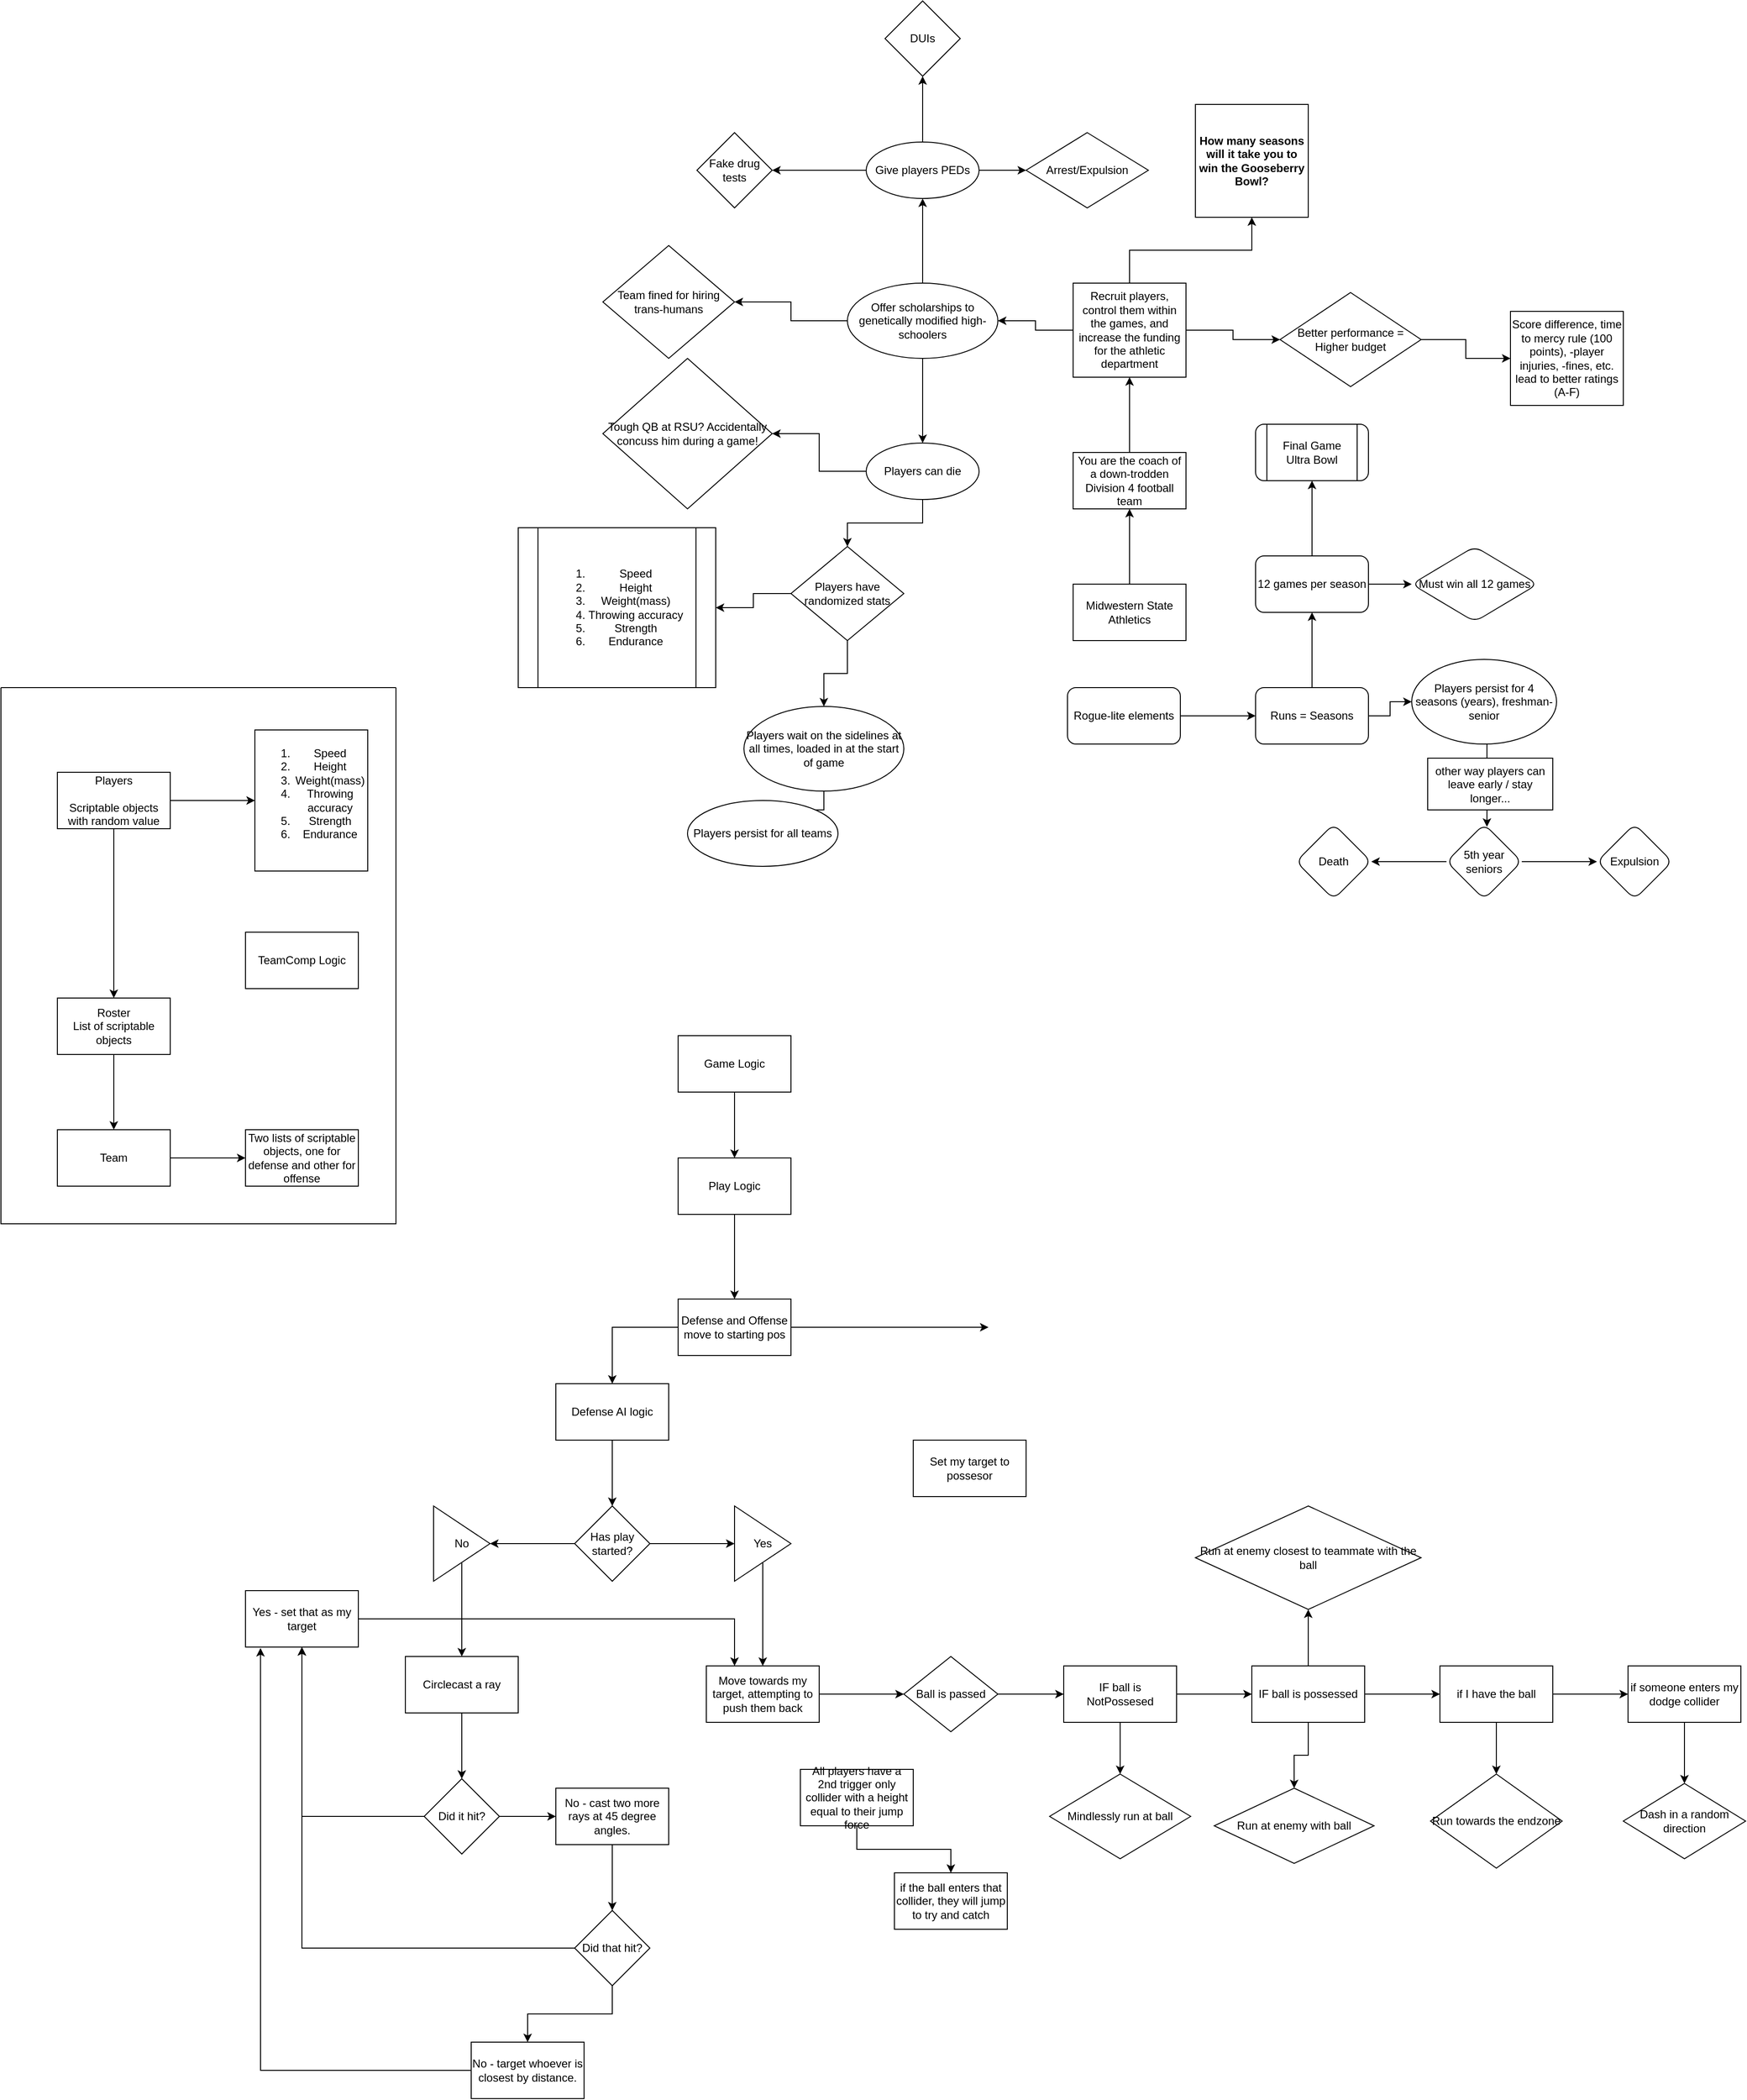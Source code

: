<mxfile version="20.5.1" type="github">
  <diagram id="C5RBs43oDa-KdzZeNtuy" name="Page-1">
    <mxGraphModel dx="2089" dy="1869" grid="1" gridSize="10" guides="1" tooltips="1" connect="1" arrows="1" fold="1" page="1" pageScale="1" pageWidth="827" pageHeight="1169" math="0" shadow="0">
      <root>
        <mxCell id="WIyWlLk6GJQsqaUBKTNV-0" />
        <mxCell id="WIyWlLk6GJQsqaUBKTNV-1" parent="WIyWlLk6GJQsqaUBKTNV-0" />
        <mxCell id="fkuL-reos0wc2JTZ_Lem-20" value="" style="edgeStyle=orthogonalEdgeStyle;rounded=0;orthogonalLoop=1;jettySize=auto;html=1;" parent="WIyWlLk6GJQsqaUBKTNV-1" source="fkuL-reos0wc2JTZ_Lem-0" target="fkuL-reos0wc2JTZ_Lem-19" edge="1">
          <mxGeometry relative="1" as="geometry" />
        </mxCell>
        <mxCell id="fkuL-reos0wc2JTZ_Lem-0" value="Midwestern State Athletics" style="rounded=0;whiteSpace=wrap;html=1;" parent="WIyWlLk6GJQsqaUBKTNV-1" vertex="1">
          <mxGeometry x="360" y="370" width="120" height="60" as="geometry" />
        </mxCell>
        <mxCell id="fkuL-reos0wc2JTZ_Lem-3" value="" style="edgeStyle=orthogonalEdgeStyle;rounded=0;orthogonalLoop=1;jettySize=auto;html=1;" parent="WIyWlLk6GJQsqaUBKTNV-1" source="fkuL-reos0wc2JTZ_Lem-1" target="fkuL-reos0wc2JTZ_Lem-2" edge="1">
          <mxGeometry relative="1" as="geometry" />
        </mxCell>
        <mxCell id="fkuL-reos0wc2JTZ_Lem-1" value="&lt;div&gt;Rogue-lite elements&lt;/div&gt;" style="rounded=1;whiteSpace=wrap;html=1;" parent="WIyWlLk6GJQsqaUBKTNV-1" vertex="1">
          <mxGeometry x="354" y="480" width="120" height="60" as="geometry" />
        </mxCell>
        <mxCell id="fkuL-reos0wc2JTZ_Lem-5" value="" style="edgeStyle=orthogonalEdgeStyle;rounded=0;orthogonalLoop=1;jettySize=auto;html=1;" parent="WIyWlLk6GJQsqaUBKTNV-1" source="fkuL-reos0wc2JTZ_Lem-2" target="fkuL-reos0wc2JTZ_Lem-4" edge="1">
          <mxGeometry relative="1" as="geometry" />
        </mxCell>
        <mxCell id="fkuL-reos0wc2JTZ_Lem-14" value="" style="edgeStyle=orthogonalEdgeStyle;rounded=0;orthogonalLoop=1;jettySize=auto;html=1;" parent="WIyWlLk6GJQsqaUBKTNV-1" source="fkuL-reos0wc2JTZ_Lem-2" target="fkuL-reos0wc2JTZ_Lem-13" edge="1">
          <mxGeometry relative="1" as="geometry" />
        </mxCell>
        <mxCell id="fkuL-reos0wc2JTZ_Lem-2" value="&lt;div&gt;Runs = Seasons&lt;/div&gt;" style="rounded=1;whiteSpace=wrap;html=1;" parent="WIyWlLk6GJQsqaUBKTNV-1" vertex="1">
          <mxGeometry x="554" y="480" width="120" height="60" as="geometry" />
        </mxCell>
        <mxCell id="fkuL-reos0wc2JTZ_Lem-7" value="" style="edgeStyle=orthogonalEdgeStyle;rounded=0;orthogonalLoop=1;jettySize=auto;html=1;" parent="WIyWlLk6GJQsqaUBKTNV-1" source="fkuL-reos0wc2JTZ_Lem-4" target="fkuL-reos0wc2JTZ_Lem-6" edge="1">
          <mxGeometry relative="1" as="geometry">
            <Array as="points">
              <mxPoint x="800" y="580" />
              <mxPoint x="800" y="580" />
            </Array>
          </mxGeometry>
        </mxCell>
        <mxCell id="fkuL-reos0wc2JTZ_Lem-4" value="Players persist for 4 seasons (years), freshman-senior" style="ellipse;whiteSpace=wrap;html=1;rounded=1;" parent="WIyWlLk6GJQsqaUBKTNV-1" vertex="1">
          <mxGeometry x="720" y="450" width="154" height="90" as="geometry" />
        </mxCell>
        <mxCell id="fkuL-reos0wc2JTZ_Lem-9" value="" style="edgeStyle=orthogonalEdgeStyle;rounded=0;orthogonalLoop=1;jettySize=auto;html=1;" parent="WIyWlLk6GJQsqaUBKTNV-1" source="fkuL-reos0wc2JTZ_Lem-6" target="fkuL-reos0wc2JTZ_Lem-8" edge="1">
          <mxGeometry relative="1" as="geometry" />
        </mxCell>
        <mxCell id="fkuL-reos0wc2JTZ_Lem-11" value="" style="edgeStyle=orthogonalEdgeStyle;rounded=0;orthogonalLoop=1;jettySize=auto;html=1;" parent="WIyWlLk6GJQsqaUBKTNV-1" source="fkuL-reos0wc2JTZ_Lem-6" target="fkuL-reos0wc2JTZ_Lem-10" edge="1">
          <mxGeometry relative="1" as="geometry" />
        </mxCell>
        <mxCell id="fkuL-reos0wc2JTZ_Lem-6" value="5th year seniors" style="rhombus;whiteSpace=wrap;html=1;rounded=1;" parent="WIyWlLk6GJQsqaUBKTNV-1" vertex="1">
          <mxGeometry x="757" y="625" width="80" height="80" as="geometry" />
        </mxCell>
        <mxCell id="fkuL-reos0wc2JTZ_Lem-8" value="Expulsion" style="rhombus;whiteSpace=wrap;html=1;rounded=1;" parent="WIyWlLk6GJQsqaUBKTNV-1" vertex="1">
          <mxGeometry x="917" y="625" width="80" height="80" as="geometry" />
        </mxCell>
        <mxCell id="fkuL-reos0wc2JTZ_Lem-10" value="&lt;div&gt;Death&lt;/div&gt;" style="rhombus;whiteSpace=wrap;html=1;rounded=1;" parent="WIyWlLk6GJQsqaUBKTNV-1" vertex="1">
          <mxGeometry x="597" y="625" width="80" height="80" as="geometry" />
        </mxCell>
        <mxCell id="fkuL-reos0wc2JTZ_Lem-12" value="other way players can leave early / stay longer..." style="rounded=0;whiteSpace=wrap;html=1;" parent="WIyWlLk6GJQsqaUBKTNV-1" vertex="1">
          <mxGeometry x="737" y="555" width="133" height="55" as="geometry" />
        </mxCell>
        <mxCell id="fkuL-reos0wc2JTZ_Lem-16" value="" style="edgeStyle=orthogonalEdgeStyle;rounded=0;orthogonalLoop=1;jettySize=auto;html=1;" parent="WIyWlLk6GJQsqaUBKTNV-1" source="fkuL-reos0wc2JTZ_Lem-13" target="fkuL-reos0wc2JTZ_Lem-15" edge="1">
          <mxGeometry relative="1" as="geometry" />
        </mxCell>
        <mxCell id="fkuL-reos0wc2JTZ_Lem-18" value="" style="edgeStyle=orthogonalEdgeStyle;rounded=0;orthogonalLoop=1;jettySize=auto;html=1;" parent="WIyWlLk6GJQsqaUBKTNV-1" source="fkuL-reos0wc2JTZ_Lem-13" target="fkuL-reos0wc2JTZ_Lem-17" edge="1">
          <mxGeometry relative="1" as="geometry" />
        </mxCell>
        <mxCell id="fkuL-reos0wc2JTZ_Lem-13" value="12 games per season" style="whiteSpace=wrap;html=1;rounded=1;" parent="WIyWlLk6GJQsqaUBKTNV-1" vertex="1">
          <mxGeometry x="554" y="340" width="120" height="60" as="geometry" />
        </mxCell>
        <mxCell id="fkuL-reos0wc2JTZ_Lem-15" value="&lt;div&gt;Final Game&lt;/div&gt;&lt;div&gt;Ultra Bowl&lt;br&gt;&lt;/div&gt;" style="shape=process;whiteSpace=wrap;html=1;backgroundOutline=1;rounded=1;" parent="WIyWlLk6GJQsqaUBKTNV-1" vertex="1">
          <mxGeometry x="554" y="200" width="120" height="60" as="geometry" />
        </mxCell>
        <mxCell id="fkuL-reos0wc2JTZ_Lem-17" value="Must win all 12 games" style="rhombus;whiteSpace=wrap;html=1;rounded=1;" parent="WIyWlLk6GJQsqaUBKTNV-1" vertex="1">
          <mxGeometry x="720" y="330" width="134" height="80" as="geometry" />
        </mxCell>
        <mxCell id="fkuL-reos0wc2JTZ_Lem-22" value="" style="edgeStyle=orthogonalEdgeStyle;rounded=0;orthogonalLoop=1;jettySize=auto;html=1;" parent="WIyWlLk6GJQsqaUBKTNV-1" source="fkuL-reos0wc2JTZ_Lem-19" target="fkuL-reos0wc2JTZ_Lem-21" edge="1">
          <mxGeometry relative="1" as="geometry" />
        </mxCell>
        <mxCell id="fkuL-reos0wc2JTZ_Lem-19" value="You are the coach of a down-trodden Division 4 football team" style="whiteSpace=wrap;html=1;rounded=0;" parent="WIyWlLk6GJQsqaUBKTNV-1" vertex="1">
          <mxGeometry x="360" y="230" width="120" height="60" as="geometry" />
        </mxCell>
        <mxCell id="fkuL-reos0wc2JTZ_Lem-24" value="" style="edgeStyle=orthogonalEdgeStyle;rounded=0;orthogonalLoop=1;jettySize=auto;html=1;" parent="WIyWlLk6GJQsqaUBKTNV-1" source="fkuL-reos0wc2JTZ_Lem-21" target="fkuL-reos0wc2JTZ_Lem-23" edge="1">
          <mxGeometry relative="1" as="geometry" />
        </mxCell>
        <mxCell id="fkuL-reos0wc2JTZ_Lem-28" value="" style="edgeStyle=orthogonalEdgeStyle;rounded=0;orthogonalLoop=1;jettySize=auto;html=1;" parent="WIyWlLk6GJQsqaUBKTNV-1" source="fkuL-reos0wc2JTZ_Lem-21" target="fkuL-reos0wc2JTZ_Lem-27" edge="1">
          <mxGeometry relative="1" as="geometry" />
        </mxCell>
        <mxCell id="fkuL-reos0wc2JTZ_Lem-53" style="edgeStyle=orthogonalEdgeStyle;rounded=0;orthogonalLoop=1;jettySize=auto;html=1;exitX=0.5;exitY=0;exitDx=0;exitDy=0;" parent="WIyWlLk6GJQsqaUBKTNV-1" source="fkuL-reos0wc2JTZ_Lem-21" target="fkuL-reos0wc2JTZ_Lem-52" edge="1">
          <mxGeometry relative="1" as="geometry" />
        </mxCell>
        <mxCell id="fkuL-reos0wc2JTZ_Lem-21" value="Recruit players, control them within the games, and increase the funding for the athletic department" style="rounded=0;whiteSpace=wrap;html=1;" parent="WIyWlLk6GJQsqaUBKTNV-1" vertex="1">
          <mxGeometry x="360" y="50" width="120" height="100" as="geometry" />
        </mxCell>
        <mxCell id="fkuL-reos0wc2JTZ_Lem-26" value="" style="edgeStyle=orthogonalEdgeStyle;rounded=0;orthogonalLoop=1;jettySize=auto;html=1;" parent="WIyWlLk6GJQsqaUBKTNV-1" source="fkuL-reos0wc2JTZ_Lem-23" target="fkuL-reos0wc2JTZ_Lem-25" edge="1">
          <mxGeometry relative="1" as="geometry" />
        </mxCell>
        <mxCell id="fkuL-reos0wc2JTZ_Lem-23" value="Better performance = Higher budget" style="rhombus;whiteSpace=wrap;html=1;rounded=0;" parent="WIyWlLk6GJQsqaUBKTNV-1" vertex="1">
          <mxGeometry x="580" y="60" width="150" height="100" as="geometry" />
        </mxCell>
        <mxCell id="fkuL-reos0wc2JTZ_Lem-25" value="Score difference, time to mercy rule (100 points), -player injuries, -fines, etc. lead to better ratings (A-F)" style="whiteSpace=wrap;html=1;rounded=0;" parent="WIyWlLk6GJQsqaUBKTNV-1" vertex="1">
          <mxGeometry x="825" y="80" width="120" height="100" as="geometry" />
        </mxCell>
        <mxCell id="fkuL-reos0wc2JTZ_Lem-30" value="" style="edgeStyle=orthogonalEdgeStyle;rounded=0;orthogonalLoop=1;jettySize=auto;html=1;" parent="WIyWlLk6GJQsqaUBKTNV-1" source="fkuL-reos0wc2JTZ_Lem-27" target="fkuL-reos0wc2JTZ_Lem-29" edge="1">
          <mxGeometry relative="1" as="geometry" />
        </mxCell>
        <mxCell id="fkuL-reos0wc2JTZ_Lem-38" value="" style="edgeStyle=orthogonalEdgeStyle;rounded=0;orthogonalLoop=1;jettySize=auto;html=1;" parent="WIyWlLk6GJQsqaUBKTNV-1" source="fkuL-reos0wc2JTZ_Lem-27" target="fkuL-reos0wc2JTZ_Lem-37" edge="1">
          <mxGeometry relative="1" as="geometry" />
        </mxCell>
        <mxCell id="fkuL-reos0wc2JTZ_Lem-40" value="" style="edgeStyle=orthogonalEdgeStyle;rounded=0;orthogonalLoop=1;jettySize=auto;html=1;" parent="WIyWlLk6GJQsqaUBKTNV-1" source="fkuL-reos0wc2JTZ_Lem-27" target="fkuL-reos0wc2JTZ_Lem-39" edge="1">
          <mxGeometry relative="1" as="geometry" />
        </mxCell>
        <mxCell id="fkuL-reos0wc2JTZ_Lem-27" value="Offer scholarships to genetically modified high-schoolers" style="ellipse;whiteSpace=wrap;html=1;rounded=0;" parent="WIyWlLk6GJQsqaUBKTNV-1" vertex="1">
          <mxGeometry x="120" y="50" width="160" height="80" as="geometry" />
        </mxCell>
        <mxCell id="fkuL-reos0wc2JTZ_Lem-32" value="" style="edgeStyle=orthogonalEdgeStyle;rounded=0;orthogonalLoop=1;jettySize=auto;html=1;" parent="WIyWlLk6GJQsqaUBKTNV-1" source="fkuL-reos0wc2JTZ_Lem-29" target="fkuL-reos0wc2JTZ_Lem-31" edge="1">
          <mxGeometry relative="1" as="geometry" />
        </mxCell>
        <mxCell id="fkuL-reos0wc2JTZ_Lem-34" value="" style="edgeStyle=orthogonalEdgeStyle;rounded=0;orthogonalLoop=1;jettySize=auto;html=1;" parent="WIyWlLk6GJQsqaUBKTNV-1" source="fkuL-reos0wc2JTZ_Lem-29" target="fkuL-reos0wc2JTZ_Lem-33" edge="1">
          <mxGeometry relative="1" as="geometry" />
        </mxCell>
        <mxCell id="fkuL-reos0wc2JTZ_Lem-36" value="" style="edgeStyle=orthogonalEdgeStyle;rounded=0;orthogonalLoop=1;jettySize=auto;html=1;" parent="WIyWlLk6GJQsqaUBKTNV-1" source="fkuL-reos0wc2JTZ_Lem-29" target="fkuL-reos0wc2JTZ_Lem-35" edge="1">
          <mxGeometry relative="1" as="geometry" />
        </mxCell>
        <mxCell id="fkuL-reos0wc2JTZ_Lem-29" value="Give players PEDs" style="ellipse;whiteSpace=wrap;html=1;rounded=0;" parent="WIyWlLk6GJQsqaUBKTNV-1" vertex="1">
          <mxGeometry x="140" y="-100" width="120" height="60" as="geometry" />
        </mxCell>
        <mxCell id="fkuL-reos0wc2JTZ_Lem-31" value="Fake drug tests" style="rhombus;whiteSpace=wrap;html=1;rounded=0;" parent="WIyWlLk6GJQsqaUBKTNV-1" vertex="1">
          <mxGeometry x="-40" y="-110" width="80" height="80" as="geometry" />
        </mxCell>
        <mxCell id="fkuL-reos0wc2JTZ_Lem-33" value="DUIs" style="rhombus;whiteSpace=wrap;html=1;rounded=0;" parent="WIyWlLk6GJQsqaUBKTNV-1" vertex="1">
          <mxGeometry x="160" y="-250" width="80" height="80" as="geometry" />
        </mxCell>
        <mxCell id="fkuL-reos0wc2JTZ_Lem-35" value="Arrest/Expulsion" style="rhombus;whiteSpace=wrap;html=1;rounded=0;" parent="WIyWlLk6GJQsqaUBKTNV-1" vertex="1">
          <mxGeometry x="310" y="-110" width="130" height="80" as="geometry" />
        </mxCell>
        <mxCell id="fkuL-reos0wc2JTZ_Lem-37" value="Team fined for hiring trans-humans" style="rhombus;whiteSpace=wrap;html=1;rounded=0;" parent="WIyWlLk6GJQsqaUBKTNV-1" vertex="1">
          <mxGeometry x="-140" y="10" width="140" height="120" as="geometry" />
        </mxCell>
        <mxCell id="fkuL-reos0wc2JTZ_Lem-42" value="" style="edgeStyle=orthogonalEdgeStyle;rounded=0;orthogonalLoop=1;jettySize=auto;html=1;" parent="WIyWlLk6GJQsqaUBKTNV-1" source="fkuL-reos0wc2JTZ_Lem-39" target="fkuL-reos0wc2JTZ_Lem-41" edge="1">
          <mxGeometry relative="1" as="geometry" />
        </mxCell>
        <mxCell id="fkuL-reos0wc2JTZ_Lem-44" value="" style="edgeStyle=orthogonalEdgeStyle;rounded=0;orthogonalLoop=1;jettySize=auto;html=1;" parent="WIyWlLk6GJQsqaUBKTNV-1" source="fkuL-reos0wc2JTZ_Lem-39" target="fkuL-reos0wc2JTZ_Lem-43" edge="1">
          <mxGeometry relative="1" as="geometry" />
        </mxCell>
        <mxCell id="fkuL-reos0wc2JTZ_Lem-39" value="Players can die" style="ellipse;whiteSpace=wrap;html=1;rounded=0;" parent="WIyWlLk6GJQsqaUBKTNV-1" vertex="1">
          <mxGeometry x="140" y="220" width="120" height="60" as="geometry" />
        </mxCell>
        <mxCell id="fkuL-reos0wc2JTZ_Lem-41" value="Tough QB at RSU? Accidentally concuss him during a game!" style="rhombus;whiteSpace=wrap;html=1;rounded=0;" parent="WIyWlLk6GJQsqaUBKTNV-1" vertex="1">
          <mxGeometry x="-140" y="130" width="180" height="160" as="geometry" />
        </mxCell>
        <mxCell id="fkuL-reos0wc2JTZ_Lem-46" value="" style="edgeStyle=orthogonalEdgeStyle;rounded=0;orthogonalLoop=1;jettySize=auto;html=1;" parent="WIyWlLk6GJQsqaUBKTNV-1" source="fkuL-reos0wc2JTZ_Lem-43" target="fkuL-reos0wc2JTZ_Lem-45" edge="1">
          <mxGeometry relative="1" as="geometry" />
        </mxCell>
        <mxCell id="fkuL-reos0wc2JTZ_Lem-48" value="" style="edgeStyle=orthogonalEdgeStyle;rounded=0;orthogonalLoop=1;jettySize=auto;html=1;" parent="WIyWlLk6GJQsqaUBKTNV-1" source="fkuL-reos0wc2JTZ_Lem-43" target="fkuL-reos0wc2JTZ_Lem-47" edge="1">
          <mxGeometry relative="1" as="geometry" />
        </mxCell>
        <mxCell id="fkuL-reos0wc2JTZ_Lem-43" value="Players have randomized stats" style="rhombus;whiteSpace=wrap;html=1;rounded=0;" parent="WIyWlLk6GJQsqaUBKTNV-1" vertex="1">
          <mxGeometry x="60" y="330" width="120" height="100" as="geometry" />
        </mxCell>
        <mxCell id="fkuL-reos0wc2JTZ_Lem-45" value="&lt;ol&gt;&lt;li&gt;Speed&lt;/li&gt;&lt;li&gt;Height&lt;/li&gt;&lt;li&gt;Weight(mass)&lt;/li&gt;&lt;li&gt;Throwing accuracy&lt;/li&gt;&lt;li&gt;Strength&lt;/li&gt;&lt;li&gt;Endurance&lt;/li&gt;&lt;/ol&gt;" style="shape=process;whiteSpace=wrap;html=1;backgroundOutline=1;rounded=0;" parent="WIyWlLk6GJQsqaUBKTNV-1" vertex="1">
          <mxGeometry x="-230" y="310" width="210" height="170" as="geometry" />
        </mxCell>
        <mxCell id="fkuL-reos0wc2JTZ_Lem-50" value="" style="edgeStyle=orthogonalEdgeStyle;rounded=0;orthogonalLoop=1;jettySize=auto;html=1;" parent="WIyWlLk6GJQsqaUBKTNV-1" source="fkuL-reos0wc2JTZ_Lem-47" target="fkuL-reos0wc2JTZ_Lem-49" edge="1">
          <mxGeometry relative="1" as="geometry" />
        </mxCell>
        <mxCell id="fkuL-reos0wc2JTZ_Lem-47" value="Players wait on the sidelines at all times, loaded in at the start of game" style="ellipse;whiteSpace=wrap;html=1;rounded=0;" parent="WIyWlLk6GJQsqaUBKTNV-1" vertex="1">
          <mxGeometry x="10" y="500" width="170" height="90" as="geometry" />
        </mxCell>
        <mxCell id="fkuL-reos0wc2JTZ_Lem-49" value="Players persist for all teams" style="ellipse;whiteSpace=wrap;html=1;rounded=0;" parent="WIyWlLk6GJQsqaUBKTNV-1" vertex="1">
          <mxGeometry x="-50" y="600" width="160" height="70" as="geometry" />
        </mxCell>
        <mxCell id="fkuL-reos0wc2JTZ_Lem-52" value="How many seasons will it take you to win the Gooseberry Bowl?" style="whiteSpace=wrap;html=1;aspect=fixed;fontStyle=1" parent="WIyWlLk6GJQsqaUBKTNV-1" vertex="1">
          <mxGeometry x="490" y="-140" width="120" height="120" as="geometry" />
        </mxCell>
        <mxCell id="LwD_ZqBrf5zIX4M86DuJ-2" value="" style="edgeStyle=orthogonalEdgeStyle;rounded=0;orthogonalLoop=1;jettySize=auto;html=1;" edge="1" parent="WIyWlLk6GJQsqaUBKTNV-1" source="LwD_ZqBrf5zIX4M86DuJ-0" target="LwD_ZqBrf5zIX4M86DuJ-1">
          <mxGeometry relative="1" as="geometry" />
        </mxCell>
        <mxCell id="LwD_ZqBrf5zIX4M86DuJ-0" value="Game Logic" style="rounded=0;whiteSpace=wrap;html=1;" vertex="1" parent="WIyWlLk6GJQsqaUBKTNV-1">
          <mxGeometry x="-60" y="850" width="120" height="60" as="geometry" />
        </mxCell>
        <mxCell id="LwD_ZqBrf5zIX4M86DuJ-4" style="edgeStyle=orthogonalEdgeStyle;rounded=0;orthogonalLoop=1;jettySize=auto;html=1;" edge="1" parent="WIyWlLk6GJQsqaUBKTNV-1" source="LwD_ZqBrf5zIX4M86DuJ-1" target="LwD_ZqBrf5zIX4M86DuJ-3">
          <mxGeometry relative="1" as="geometry" />
        </mxCell>
        <mxCell id="LwD_ZqBrf5zIX4M86DuJ-1" value="&lt;div&gt;Play Logic&lt;/div&gt;" style="rounded=0;whiteSpace=wrap;html=1;" vertex="1" parent="WIyWlLk6GJQsqaUBKTNV-1">
          <mxGeometry x="-60" y="980" width="120" height="60" as="geometry" />
        </mxCell>
        <mxCell id="LwD_ZqBrf5zIX4M86DuJ-5" style="edgeStyle=orthogonalEdgeStyle;rounded=0;orthogonalLoop=1;jettySize=auto;html=1;entryX=0.5;entryY=0;entryDx=0;entryDy=0;" edge="1" parent="WIyWlLk6GJQsqaUBKTNV-1" source="LwD_ZqBrf5zIX4M86DuJ-3" target="LwD_ZqBrf5zIX4M86DuJ-7">
          <mxGeometry relative="1" as="geometry">
            <mxPoint x="-130" y="1240" as="targetPoint" />
            <Array as="points">
              <mxPoint x="-130" y="1160" />
            </Array>
          </mxGeometry>
        </mxCell>
        <mxCell id="LwD_ZqBrf5zIX4M86DuJ-6" style="edgeStyle=orthogonalEdgeStyle;rounded=0;orthogonalLoop=1;jettySize=auto;html=1;" edge="1" parent="WIyWlLk6GJQsqaUBKTNV-1" source="LwD_ZqBrf5zIX4M86DuJ-3">
          <mxGeometry relative="1" as="geometry">
            <mxPoint x="270" y="1160" as="targetPoint" />
          </mxGeometry>
        </mxCell>
        <mxCell id="LwD_ZqBrf5zIX4M86DuJ-3" value="Defense and Offense move to starting pos" style="rounded=0;whiteSpace=wrap;html=1;" vertex="1" parent="WIyWlLk6GJQsqaUBKTNV-1">
          <mxGeometry x="-60" y="1130" width="120" height="60" as="geometry" />
        </mxCell>
        <mxCell id="LwD_ZqBrf5zIX4M86DuJ-10" value="" style="edgeStyle=orthogonalEdgeStyle;rounded=0;orthogonalLoop=1;jettySize=auto;html=1;" edge="1" parent="WIyWlLk6GJQsqaUBKTNV-1" source="LwD_ZqBrf5zIX4M86DuJ-7" target="LwD_ZqBrf5zIX4M86DuJ-9">
          <mxGeometry relative="1" as="geometry" />
        </mxCell>
        <mxCell id="LwD_ZqBrf5zIX4M86DuJ-7" value="Defense AI logic" style="rounded=0;whiteSpace=wrap;html=1;" vertex="1" parent="WIyWlLk6GJQsqaUBKTNV-1">
          <mxGeometry x="-190" y="1220" width="120" height="60" as="geometry" />
        </mxCell>
        <mxCell id="LwD_ZqBrf5zIX4M86DuJ-12" value="" style="edgeStyle=orthogonalEdgeStyle;rounded=0;orthogonalLoop=1;jettySize=auto;html=1;" edge="1" parent="WIyWlLk6GJQsqaUBKTNV-1" source="LwD_ZqBrf5zIX4M86DuJ-9" target="LwD_ZqBrf5zIX4M86DuJ-11">
          <mxGeometry relative="1" as="geometry" />
        </mxCell>
        <mxCell id="LwD_ZqBrf5zIX4M86DuJ-14" value="" style="edgeStyle=orthogonalEdgeStyle;rounded=0;orthogonalLoop=1;jettySize=auto;html=1;" edge="1" parent="WIyWlLk6GJQsqaUBKTNV-1" source="LwD_ZqBrf5zIX4M86DuJ-9" target="LwD_ZqBrf5zIX4M86DuJ-13">
          <mxGeometry relative="1" as="geometry" />
        </mxCell>
        <mxCell id="LwD_ZqBrf5zIX4M86DuJ-9" value="Has play started?" style="rhombus;whiteSpace=wrap;html=1;rounded=0;" vertex="1" parent="WIyWlLk6GJQsqaUBKTNV-1">
          <mxGeometry x="-170" y="1350" width="80" height="80" as="geometry" />
        </mxCell>
        <mxCell id="LwD_ZqBrf5zIX4M86DuJ-16" style="edgeStyle=orthogonalEdgeStyle;rounded=0;orthogonalLoop=1;jettySize=auto;html=1;" edge="1" parent="WIyWlLk6GJQsqaUBKTNV-1" source="LwD_ZqBrf5zIX4M86DuJ-11" target="LwD_ZqBrf5zIX4M86DuJ-15">
          <mxGeometry relative="1" as="geometry" />
        </mxCell>
        <mxCell id="LwD_ZqBrf5zIX4M86DuJ-11" value="No" style="triangle;whiteSpace=wrap;html=1;rounded=0;" vertex="1" parent="WIyWlLk6GJQsqaUBKTNV-1">
          <mxGeometry x="-320" y="1350" width="60" height="80" as="geometry" />
        </mxCell>
        <mxCell id="LwD_ZqBrf5zIX4M86DuJ-30" value="" style="edgeStyle=orthogonalEdgeStyle;rounded=0;orthogonalLoop=1;jettySize=auto;html=1;" edge="1" parent="WIyWlLk6GJQsqaUBKTNV-1" source="LwD_ZqBrf5zIX4M86DuJ-13" target="LwD_ZqBrf5zIX4M86DuJ-29">
          <mxGeometry relative="1" as="geometry" />
        </mxCell>
        <mxCell id="LwD_ZqBrf5zIX4M86DuJ-13" value="Yes" style="triangle;whiteSpace=wrap;html=1;rounded=0;" vertex="1" parent="WIyWlLk6GJQsqaUBKTNV-1">
          <mxGeometry y="1350" width="60" height="80" as="geometry" />
        </mxCell>
        <mxCell id="LwD_ZqBrf5zIX4M86DuJ-18" value="" style="edgeStyle=orthogonalEdgeStyle;rounded=0;orthogonalLoop=1;jettySize=auto;html=1;" edge="1" parent="WIyWlLk6GJQsqaUBKTNV-1" source="LwD_ZqBrf5zIX4M86DuJ-15" target="LwD_ZqBrf5zIX4M86DuJ-17">
          <mxGeometry relative="1" as="geometry" />
        </mxCell>
        <mxCell id="LwD_ZqBrf5zIX4M86DuJ-15" value="Circlecast a ray" style="whiteSpace=wrap;html=1;rounded=0;" vertex="1" parent="WIyWlLk6GJQsqaUBKTNV-1">
          <mxGeometry x="-350" y="1510" width="120" height="60" as="geometry" />
        </mxCell>
        <mxCell id="LwD_ZqBrf5zIX4M86DuJ-20" value="" style="edgeStyle=orthogonalEdgeStyle;rounded=0;orthogonalLoop=1;jettySize=auto;html=1;" edge="1" parent="WIyWlLk6GJQsqaUBKTNV-1" source="LwD_ZqBrf5zIX4M86DuJ-17" target="LwD_ZqBrf5zIX4M86DuJ-19">
          <mxGeometry relative="1" as="geometry" />
        </mxCell>
        <mxCell id="LwD_ZqBrf5zIX4M86DuJ-22" value="" style="edgeStyle=orthogonalEdgeStyle;rounded=0;orthogonalLoop=1;jettySize=auto;html=1;" edge="1" parent="WIyWlLk6GJQsqaUBKTNV-1" source="LwD_ZqBrf5zIX4M86DuJ-17" target="LwD_ZqBrf5zIX4M86DuJ-21">
          <mxGeometry relative="1" as="geometry" />
        </mxCell>
        <mxCell id="LwD_ZqBrf5zIX4M86DuJ-17" value="Did it hit?" style="rhombus;whiteSpace=wrap;html=1;rounded=0;" vertex="1" parent="WIyWlLk6GJQsqaUBKTNV-1">
          <mxGeometry x="-330" y="1640" width="80" height="80" as="geometry" />
        </mxCell>
        <mxCell id="LwD_ZqBrf5zIX4M86DuJ-31" style="edgeStyle=orthogonalEdgeStyle;rounded=0;orthogonalLoop=1;jettySize=auto;html=1;entryX=0.25;entryY=0;entryDx=0;entryDy=0;" edge="1" parent="WIyWlLk6GJQsqaUBKTNV-1" source="LwD_ZqBrf5zIX4M86DuJ-19" target="LwD_ZqBrf5zIX4M86DuJ-29">
          <mxGeometry relative="1" as="geometry" />
        </mxCell>
        <mxCell id="LwD_ZqBrf5zIX4M86DuJ-19" value="Yes - set that as my target" style="whiteSpace=wrap;html=1;rounded=0;" vertex="1" parent="WIyWlLk6GJQsqaUBKTNV-1">
          <mxGeometry x="-520" y="1440" width="120" height="60" as="geometry" />
        </mxCell>
        <mxCell id="LwD_ZqBrf5zIX4M86DuJ-24" value="" style="edgeStyle=orthogonalEdgeStyle;rounded=0;orthogonalLoop=1;jettySize=auto;html=1;" edge="1" parent="WIyWlLk6GJQsqaUBKTNV-1" source="LwD_ZqBrf5zIX4M86DuJ-21" target="LwD_ZqBrf5zIX4M86DuJ-23">
          <mxGeometry relative="1" as="geometry" />
        </mxCell>
        <mxCell id="LwD_ZqBrf5zIX4M86DuJ-21" value="No - cast two more rays at 45 degree angles." style="whiteSpace=wrap;html=1;rounded=0;" vertex="1" parent="WIyWlLk6GJQsqaUBKTNV-1">
          <mxGeometry x="-190" y="1650" width="120" height="60" as="geometry" />
        </mxCell>
        <mxCell id="LwD_ZqBrf5zIX4M86DuJ-25" style="edgeStyle=orthogonalEdgeStyle;rounded=0;orthogonalLoop=1;jettySize=auto;html=1;entryX=0.5;entryY=1;entryDx=0;entryDy=0;" edge="1" parent="WIyWlLk6GJQsqaUBKTNV-1" source="LwD_ZqBrf5zIX4M86DuJ-23" target="LwD_ZqBrf5zIX4M86DuJ-19">
          <mxGeometry relative="1" as="geometry" />
        </mxCell>
        <mxCell id="LwD_ZqBrf5zIX4M86DuJ-27" value="" style="edgeStyle=orthogonalEdgeStyle;rounded=0;orthogonalLoop=1;jettySize=auto;html=1;" edge="1" parent="WIyWlLk6GJQsqaUBKTNV-1" source="LwD_ZqBrf5zIX4M86DuJ-23" target="LwD_ZqBrf5zIX4M86DuJ-26">
          <mxGeometry relative="1" as="geometry" />
        </mxCell>
        <mxCell id="LwD_ZqBrf5zIX4M86DuJ-23" value="Did that hit?" style="rhombus;whiteSpace=wrap;html=1;rounded=0;" vertex="1" parent="WIyWlLk6GJQsqaUBKTNV-1">
          <mxGeometry x="-170" y="1780" width="80" height="80" as="geometry" />
        </mxCell>
        <mxCell id="LwD_ZqBrf5zIX4M86DuJ-28" style="edgeStyle=orthogonalEdgeStyle;rounded=0;orthogonalLoop=1;jettySize=auto;html=1;entryX=0.133;entryY=1.017;entryDx=0;entryDy=0;entryPerimeter=0;" edge="1" parent="WIyWlLk6GJQsqaUBKTNV-1" source="LwD_ZqBrf5zIX4M86DuJ-26" target="LwD_ZqBrf5zIX4M86DuJ-19">
          <mxGeometry relative="1" as="geometry" />
        </mxCell>
        <mxCell id="LwD_ZqBrf5zIX4M86DuJ-26" value="No - target whoever is closest by distance." style="whiteSpace=wrap;html=1;rounded=0;" vertex="1" parent="WIyWlLk6GJQsqaUBKTNV-1">
          <mxGeometry x="-280" y="1920" width="120" height="60" as="geometry" />
        </mxCell>
        <mxCell id="LwD_ZqBrf5zIX4M86DuJ-33" style="edgeStyle=orthogonalEdgeStyle;rounded=0;orthogonalLoop=1;jettySize=auto;html=1;" edge="1" parent="WIyWlLk6GJQsqaUBKTNV-1" source="LwD_ZqBrf5zIX4M86DuJ-29" target="LwD_ZqBrf5zIX4M86DuJ-32">
          <mxGeometry relative="1" as="geometry" />
        </mxCell>
        <mxCell id="LwD_ZqBrf5zIX4M86DuJ-29" value="Move towards my target, attempting to push them back" style="whiteSpace=wrap;html=1;rounded=0;" vertex="1" parent="WIyWlLk6GJQsqaUBKTNV-1">
          <mxGeometry x="-30" y="1520" width="120" height="60" as="geometry" />
        </mxCell>
        <mxCell id="LwD_ZqBrf5zIX4M86DuJ-36" value="" style="edgeStyle=orthogonalEdgeStyle;rounded=0;orthogonalLoop=1;jettySize=auto;html=1;" edge="1" parent="WIyWlLk6GJQsqaUBKTNV-1" source="LwD_ZqBrf5zIX4M86DuJ-32" target="LwD_ZqBrf5zIX4M86DuJ-35">
          <mxGeometry relative="1" as="geometry" />
        </mxCell>
        <mxCell id="LwD_ZqBrf5zIX4M86DuJ-32" value="Ball is passed" style="rhombus;whiteSpace=wrap;html=1;rounded=0;" vertex="1" parent="WIyWlLk6GJQsqaUBKTNV-1">
          <mxGeometry x="180" y="1510" width="100" height="80" as="geometry" />
        </mxCell>
        <mxCell id="LwD_ZqBrf5zIX4M86DuJ-34" value="Set my target to possesor" style="rounded=0;whiteSpace=wrap;html=1;" vertex="1" parent="WIyWlLk6GJQsqaUBKTNV-1">
          <mxGeometry x="190" y="1280" width="120" height="60" as="geometry" />
        </mxCell>
        <mxCell id="LwD_ZqBrf5zIX4M86DuJ-39" value="" style="edgeStyle=orthogonalEdgeStyle;rounded=0;orthogonalLoop=1;jettySize=auto;html=1;" edge="1" parent="WIyWlLk6GJQsqaUBKTNV-1" source="LwD_ZqBrf5zIX4M86DuJ-35" target="LwD_ZqBrf5zIX4M86DuJ-38">
          <mxGeometry relative="1" as="geometry" />
        </mxCell>
        <mxCell id="LwD_ZqBrf5zIX4M86DuJ-44" value="" style="edgeStyle=orthogonalEdgeStyle;rounded=0;orthogonalLoop=1;jettySize=auto;html=1;" edge="1" parent="WIyWlLk6GJQsqaUBKTNV-1" source="LwD_ZqBrf5zIX4M86DuJ-35" target="LwD_ZqBrf5zIX4M86DuJ-43">
          <mxGeometry relative="1" as="geometry" />
        </mxCell>
        <mxCell id="LwD_ZqBrf5zIX4M86DuJ-35" value="IF ball is NotPossesed" style="whiteSpace=wrap;html=1;rounded=0;" vertex="1" parent="WIyWlLk6GJQsqaUBKTNV-1">
          <mxGeometry x="350" y="1520" width="120" height="60" as="geometry" />
        </mxCell>
        <mxCell id="LwD_ZqBrf5zIX4M86DuJ-38" value="Mindlessly run at ball" style="rhombus;whiteSpace=wrap;html=1;rounded=0;" vertex="1" parent="WIyWlLk6GJQsqaUBKTNV-1">
          <mxGeometry x="335" y="1635" width="150" height="90" as="geometry" />
        </mxCell>
        <mxCell id="LwD_ZqBrf5zIX4M86DuJ-42" value="" style="edgeStyle=orthogonalEdgeStyle;rounded=0;orthogonalLoop=1;jettySize=auto;html=1;" edge="1" parent="WIyWlLk6GJQsqaUBKTNV-1" source="LwD_ZqBrf5zIX4M86DuJ-40" target="LwD_ZqBrf5zIX4M86DuJ-41">
          <mxGeometry relative="1" as="geometry" />
        </mxCell>
        <mxCell id="LwD_ZqBrf5zIX4M86DuJ-40" value="&lt;div&gt;All players have a 2nd trigger only collider with a height equal to their jump force&lt;/div&gt;" style="rounded=0;whiteSpace=wrap;html=1;" vertex="1" parent="WIyWlLk6GJQsqaUBKTNV-1">
          <mxGeometry x="70" y="1630" width="120" height="60" as="geometry" />
        </mxCell>
        <mxCell id="LwD_ZqBrf5zIX4M86DuJ-41" value="if the ball enters that collider, they will jump to try and catch" style="whiteSpace=wrap;html=1;rounded=0;" vertex="1" parent="WIyWlLk6GJQsqaUBKTNV-1">
          <mxGeometry x="170" y="1740" width="120" height="60" as="geometry" />
        </mxCell>
        <mxCell id="LwD_ZqBrf5zIX4M86DuJ-46" value="" style="edgeStyle=orthogonalEdgeStyle;rounded=0;orthogonalLoop=1;jettySize=auto;html=1;" edge="1" parent="WIyWlLk6GJQsqaUBKTNV-1" source="LwD_ZqBrf5zIX4M86DuJ-43" target="LwD_ZqBrf5zIX4M86DuJ-45">
          <mxGeometry relative="1" as="geometry" />
        </mxCell>
        <mxCell id="LwD_ZqBrf5zIX4M86DuJ-48" value="" style="edgeStyle=orthogonalEdgeStyle;rounded=0;orthogonalLoop=1;jettySize=auto;html=1;" edge="1" parent="WIyWlLk6GJQsqaUBKTNV-1" source="LwD_ZqBrf5zIX4M86DuJ-43" target="LwD_ZqBrf5zIX4M86DuJ-47">
          <mxGeometry relative="1" as="geometry" />
        </mxCell>
        <mxCell id="LwD_ZqBrf5zIX4M86DuJ-51" value="" style="edgeStyle=orthogonalEdgeStyle;rounded=0;orthogonalLoop=1;jettySize=auto;html=1;" edge="1" parent="WIyWlLk6GJQsqaUBKTNV-1" source="LwD_ZqBrf5zIX4M86DuJ-43" target="LwD_ZqBrf5zIX4M86DuJ-50">
          <mxGeometry relative="1" as="geometry" />
        </mxCell>
        <mxCell id="LwD_ZqBrf5zIX4M86DuJ-43" value="&lt;div&gt;IF ball is possessed&lt;/div&gt;" style="whiteSpace=wrap;html=1;rounded=0;" vertex="1" parent="WIyWlLk6GJQsqaUBKTNV-1">
          <mxGeometry x="550" y="1520" width="120" height="60" as="geometry" />
        </mxCell>
        <mxCell id="LwD_ZqBrf5zIX4M86DuJ-45" value="Run at enemy with ball" style="rhombus;whiteSpace=wrap;html=1;rounded=0;" vertex="1" parent="WIyWlLk6GJQsqaUBKTNV-1">
          <mxGeometry x="510" y="1650" width="170" height="80" as="geometry" />
        </mxCell>
        <mxCell id="LwD_ZqBrf5zIX4M86DuJ-47" value="Run at enemy closest to teammate with the ball" style="rhombus;whiteSpace=wrap;html=1;rounded=0;" vertex="1" parent="WIyWlLk6GJQsqaUBKTNV-1">
          <mxGeometry x="490" y="1350" width="240" height="110" as="geometry" />
        </mxCell>
        <mxCell id="LwD_ZqBrf5zIX4M86DuJ-53" value="" style="edgeStyle=orthogonalEdgeStyle;rounded=0;orthogonalLoop=1;jettySize=auto;html=1;" edge="1" parent="WIyWlLk6GJQsqaUBKTNV-1" source="LwD_ZqBrf5zIX4M86DuJ-50" target="LwD_ZqBrf5zIX4M86DuJ-52">
          <mxGeometry relative="1" as="geometry" />
        </mxCell>
        <mxCell id="LwD_ZqBrf5zIX4M86DuJ-55" value="" style="edgeStyle=orthogonalEdgeStyle;rounded=0;orthogonalLoop=1;jettySize=auto;html=1;" edge="1" parent="WIyWlLk6GJQsqaUBKTNV-1" source="LwD_ZqBrf5zIX4M86DuJ-50" target="LwD_ZqBrf5zIX4M86DuJ-54">
          <mxGeometry relative="1" as="geometry" />
        </mxCell>
        <mxCell id="LwD_ZqBrf5zIX4M86DuJ-50" value="&lt;div&gt;if I have the ball&lt;/div&gt;" style="whiteSpace=wrap;html=1;rounded=0;" vertex="1" parent="WIyWlLk6GJQsqaUBKTNV-1">
          <mxGeometry x="750" y="1520" width="120" height="60" as="geometry" />
        </mxCell>
        <mxCell id="LwD_ZqBrf5zIX4M86DuJ-52" value="Run towards the endzone" style="rhombus;whiteSpace=wrap;html=1;rounded=0;" vertex="1" parent="WIyWlLk6GJQsqaUBKTNV-1">
          <mxGeometry x="740" y="1635" width="140" height="100" as="geometry" />
        </mxCell>
        <mxCell id="LwD_ZqBrf5zIX4M86DuJ-57" value="" style="edgeStyle=orthogonalEdgeStyle;rounded=0;orthogonalLoop=1;jettySize=auto;html=1;" edge="1" parent="WIyWlLk6GJQsqaUBKTNV-1" source="LwD_ZqBrf5zIX4M86DuJ-54" target="LwD_ZqBrf5zIX4M86DuJ-56">
          <mxGeometry relative="1" as="geometry" />
        </mxCell>
        <mxCell id="LwD_ZqBrf5zIX4M86DuJ-54" value="if someone enters my dodge collider" style="whiteSpace=wrap;html=1;rounded=0;" vertex="1" parent="WIyWlLk6GJQsqaUBKTNV-1">
          <mxGeometry x="950" y="1520" width="120" height="60" as="geometry" />
        </mxCell>
        <mxCell id="LwD_ZqBrf5zIX4M86DuJ-56" value="Dash in a random direction" style="rhombus;whiteSpace=wrap;html=1;rounded=0;" vertex="1" parent="WIyWlLk6GJQsqaUBKTNV-1">
          <mxGeometry x="945" y="1645" width="130" height="80" as="geometry" />
        </mxCell>
        <mxCell id="LwD_ZqBrf5zIX4M86DuJ-58" value="&lt;div&gt;TeamComp Logic&lt;/div&gt;" style="rounded=0;whiteSpace=wrap;html=1;" vertex="1" parent="WIyWlLk6GJQsqaUBKTNV-1">
          <mxGeometry x="-520" y="740" width="120" height="60" as="geometry" />
        </mxCell>
        <mxCell id="LwD_ZqBrf5zIX4M86DuJ-62" value="" style="edgeStyle=orthogonalEdgeStyle;rounded=0;orthogonalLoop=1;jettySize=auto;html=1;" edge="1" parent="WIyWlLk6GJQsqaUBKTNV-1" source="LwD_ZqBrf5zIX4M86DuJ-59" target="LwD_ZqBrf5zIX4M86DuJ-61">
          <mxGeometry relative="1" as="geometry" />
        </mxCell>
        <mxCell id="LwD_ZqBrf5zIX4M86DuJ-63" style="edgeStyle=orthogonalEdgeStyle;rounded=0;orthogonalLoop=1;jettySize=auto;html=1;entryX=0.5;entryY=0;entryDx=0;entryDy=0;" edge="1" parent="WIyWlLk6GJQsqaUBKTNV-1" source="LwD_ZqBrf5zIX4M86DuJ-59" target="LwD_ZqBrf5zIX4M86DuJ-64">
          <mxGeometry relative="1" as="geometry">
            <mxPoint x="-660" y="800" as="targetPoint" />
          </mxGeometry>
        </mxCell>
        <mxCell id="LwD_ZqBrf5zIX4M86DuJ-59" value="&lt;div&gt;Players&lt;/div&gt;&lt;div&gt;&lt;br&gt;&lt;/div&gt;&lt;div&gt;Scriptable objects with random value&lt;br&gt;&lt;/div&gt;" style="whiteSpace=wrap;html=1;rounded=0;" vertex="1" parent="WIyWlLk6GJQsqaUBKTNV-1">
          <mxGeometry x="-720" y="570" width="120" height="60" as="geometry" />
        </mxCell>
        <mxCell id="LwD_ZqBrf5zIX4M86DuJ-61" value="&#xa;&lt;ol&gt;&lt;li&gt;Speed&lt;/li&gt;&lt;li&gt;Height&lt;/li&gt;&lt;li&gt;Weight(mass)&lt;/li&gt;&lt;li&gt;Throwing accuracy&lt;/li&gt;&lt;li&gt;Strength&lt;/li&gt;&lt;li&gt;Endurance&lt;/li&gt;&lt;/ol&gt;&#xa;&#xa;" style="whiteSpace=wrap;html=1;rounded=0;" vertex="1" parent="WIyWlLk6GJQsqaUBKTNV-1">
          <mxGeometry x="-510" y="525" width="120" height="150" as="geometry" />
        </mxCell>
        <mxCell id="LwD_ZqBrf5zIX4M86DuJ-66" value="" style="edgeStyle=orthogonalEdgeStyle;rounded=0;orthogonalLoop=1;jettySize=auto;html=1;" edge="1" parent="WIyWlLk6GJQsqaUBKTNV-1" source="LwD_ZqBrf5zIX4M86DuJ-64" target="LwD_ZqBrf5zIX4M86DuJ-65">
          <mxGeometry relative="1" as="geometry" />
        </mxCell>
        <mxCell id="LwD_ZqBrf5zIX4M86DuJ-64" value="&lt;div&gt;Roster&lt;/div&gt;&lt;div&gt;List of scriptable objects&lt;br&gt;&lt;/div&gt;" style="rounded=0;whiteSpace=wrap;html=1;" vertex="1" parent="WIyWlLk6GJQsqaUBKTNV-1">
          <mxGeometry x="-720" y="810" width="120" height="60" as="geometry" />
        </mxCell>
        <mxCell id="LwD_ZqBrf5zIX4M86DuJ-68" value="" style="edgeStyle=orthogonalEdgeStyle;rounded=0;orthogonalLoop=1;jettySize=auto;html=1;" edge="1" parent="WIyWlLk6GJQsqaUBKTNV-1" source="LwD_ZqBrf5zIX4M86DuJ-65" target="LwD_ZqBrf5zIX4M86DuJ-67">
          <mxGeometry relative="1" as="geometry" />
        </mxCell>
        <mxCell id="LwD_ZqBrf5zIX4M86DuJ-65" value="Team" style="whiteSpace=wrap;html=1;rounded=0;" vertex="1" parent="WIyWlLk6GJQsqaUBKTNV-1">
          <mxGeometry x="-720" y="950" width="120" height="60" as="geometry" />
        </mxCell>
        <mxCell id="LwD_ZqBrf5zIX4M86DuJ-67" value="Two lists of scriptable objects, one for defense and other for offense" style="whiteSpace=wrap;html=1;rounded=0;" vertex="1" parent="WIyWlLk6GJQsqaUBKTNV-1">
          <mxGeometry x="-520" y="950" width="120" height="60" as="geometry" />
        </mxCell>
        <mxCell id="LwD_ZqBrf5zIX4M86DuJ-69" value="" style="swimlane;startSize=0;" vertex="1" parent="WIyWlLk6GJQsqaUBKTNV-1">
          <mxGeometry x="-780" y="480" width="420" height="570" as="geometry" />
        </mxCell>
      </root>
    </mxGraphModel>
  </diagram>
</mxfile>
